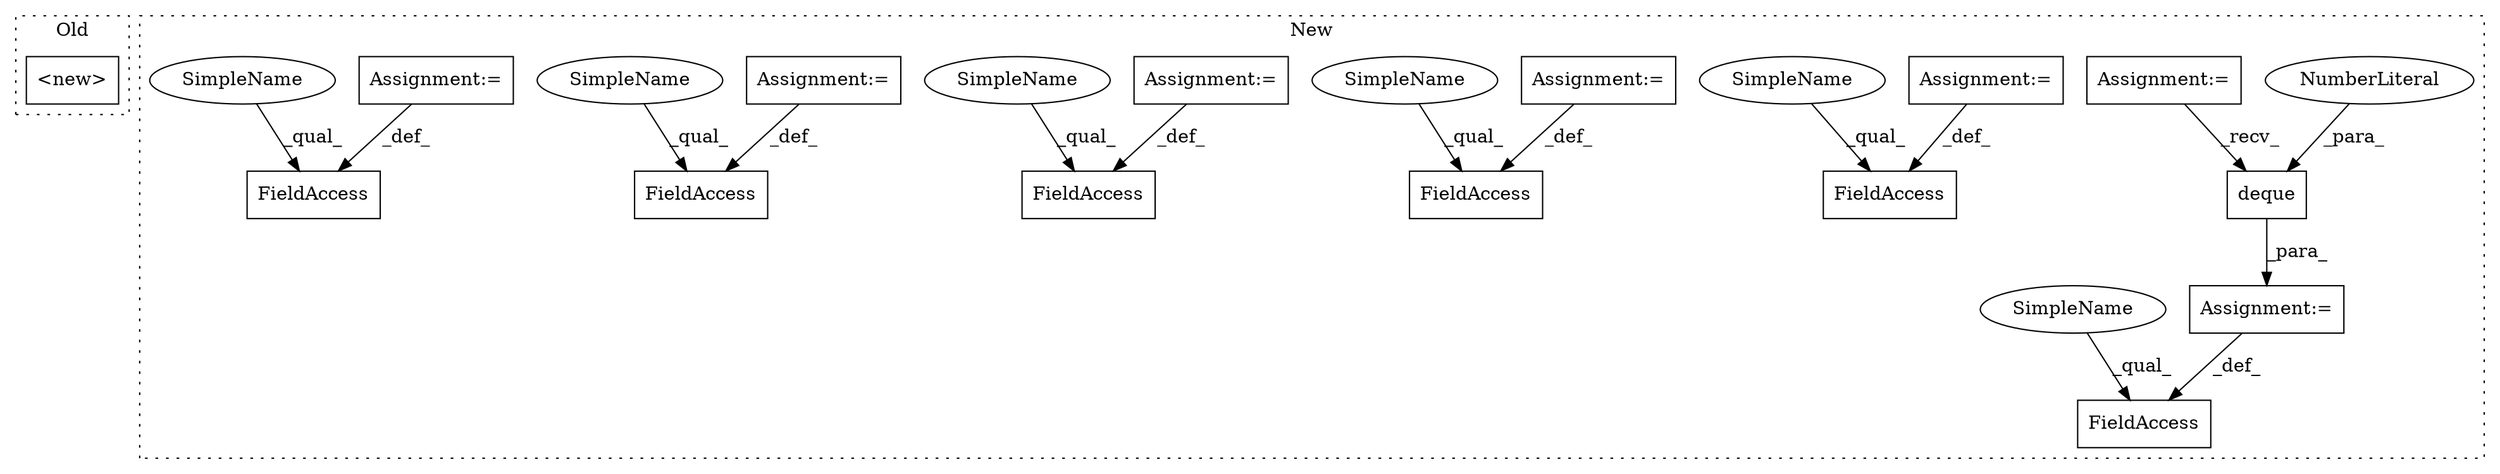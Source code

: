 digraph G {
subgraph cluster0 {
1 [label="<new>" a="46" s="325" l="8" shape="box"];
label = "Old";
style="dotted";
}
subgraph cluster1 {
2 [label="deque" a="32" s="782,791" l="6,1" shape="box"];
3 [label="FieldAccess" a="22" s="744" l="25" shape="box"];
4 [label="Assignment:=" a="7" s="769" l="1" shape="box"];
5 [label="NumberLiteral" a="34" s="788" l="3" shape="ellipse"];
6 [label="Assignment:=" a="7" s="483" l="11" shape="box"];
7 [label="FieldAccess" a="22" s="524" l="20" shape="box"];
8 [label="FieldAccess" a="22" s="630" l="14" shape="box"];
9 [label="FieldAccess" a="22" s="566" l="16" shape="box"];
10 [label="FieldAccess" a="22" s="684" l="15" shape="box"];
11 [label="FieldAccess" a="22" s="715" l="14" shape="box"];
12 [label="Assignment:=" a="7" s="544" l="1" shape="box"];
13 [label="Assignment:=" a="7" s="699" l="1" shape="box"];
14 [label="Assignment:=" a="7" s="644" l="1" shape="box"];
15 [label="Assignment:=" a="7" s="729" l="1" shape="box"];
16 [label="Assignment:=" a="7" s="582" l="1" shape="box"];
17 [label="SimpleName" a="42" s="684" l="4" shape="ellipse"];
18 [label="SimpleName" a="42" s="715" l="4" shape="ellipse"];
19 [label="SimpleName" a="42" s="566" l="4" shape="ellipse"];
20 [label="SimpleName" a="42" s="744" l="4" shape="ellipse"];
21 [label="SimpleName" a="42" s="524" l="4" shape="ellipse"];
22 [label="SimpleName" a="42" s="630" l="4" shape="ellipse"];
label = "New";
style="dotted";
}
2 -> 4 [label="_para_"];
4 -> 3 [label="_def_"];
5 -> 2 [label="_para_"];
6 -> 2 [label="_recv_"];
12 -> 7 [label="_def_"];
13 -> 10 [label="_def_"];
14 -> 8 [label="_def_"];
15 -> 11 [label="_def_"];
16 -> 9 [label="_def_"];
17 -> 10 [label="_qual_"];
18 -> 11 [label="_qual_"];
19 -> 9 [label="_qual_"];
20 -> 3 [label="_qual_"];
21 -> 7 [label="_qual_"];
22 -> 8 [label="_qual_"];
}